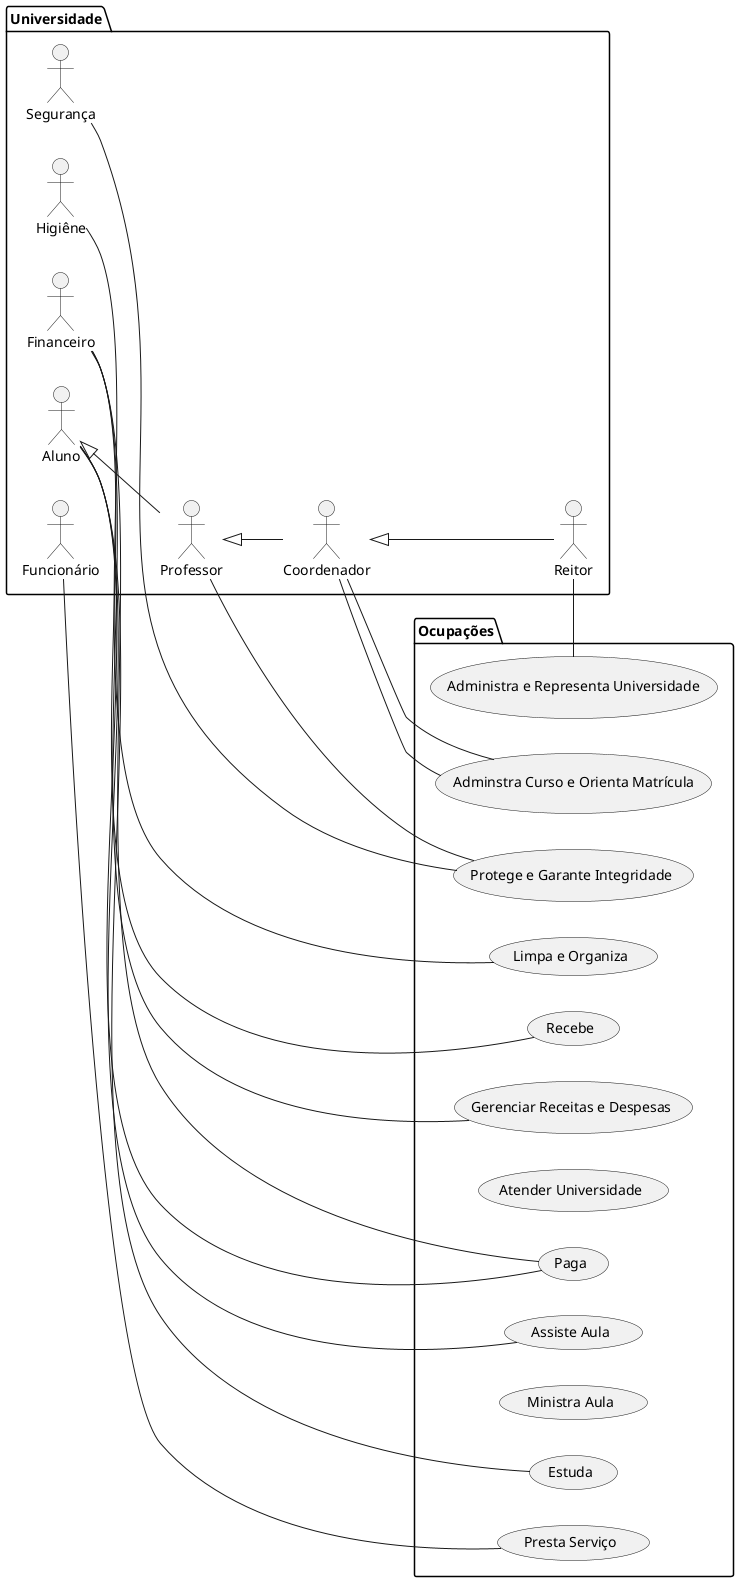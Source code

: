@startuml
/'Aluno: Gerson K.Goulart/'
/'Caso de uso de sistema de Universidade
'/

left to right direction

 
package Universidade {
  
  actor Coordenador as sa
  actor Reitor as ch
  actor Professor as P
  actor Higiêne as F
  actor Financeiro as R
  actor Segurança as S
  actor Aluno as c
  actor Funcionário as Fu
  
}
package Ocupações {
  usecase "Assiste Aula" as UC1
  usecase "Estuda" as UC2
  usecase "Paga" as UC3
  usecase "Adminstra Curso e Orienta Matrícula" as UC4
  usecase "Administra e Representa Universidade" as UC5
  usecase "Presta Serviço" as UC6
  usecase "Atender Universidade" as UC7
  usecase "Gerenciar Receitas e Despesas" as UC8
  usecase "Recebe" as UC9
  usecase "Ministra Aula" as UC10
  usecase "Protege e Garante Integridade" as UC11
  usecase "Limpa e Organiza" as UC12

  (P)--(UC11)
  (sa)--(UC4)
  (ch)--(UC5)
  (F)--(UC12)
  (R)--(UC8)
  (R)--(UC9)
  (R)--(UC3)
  (S)--(UC11)
  Fu -- UC6

}


sa -- UC4
c -- UC1
c -- UC2
c -- UC3
sa <|-- ch
P <|-- sa
c <|-- P
@enduml
  (UC1) .> (UC2) : include
  (UC3) .> (UC2) : <<extends>>